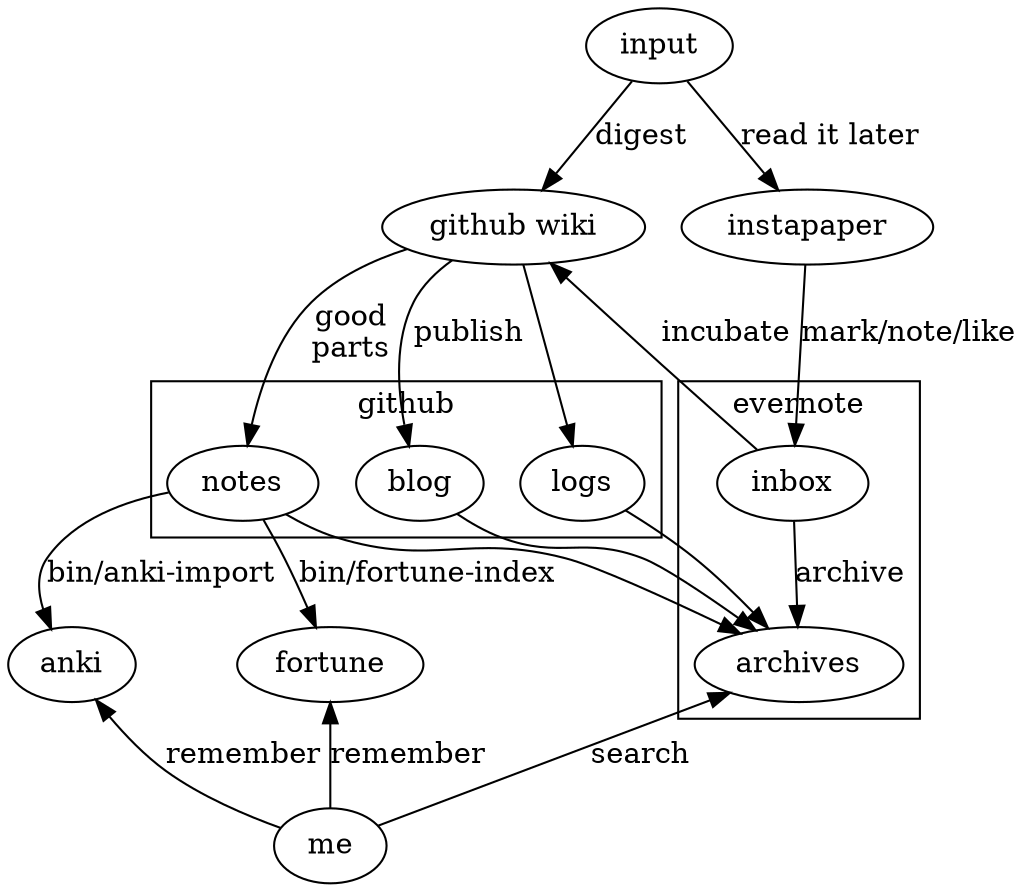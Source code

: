 strict digraph {
    input [label="input"];
    wiki [label="github wiki"];
    instapaper [label="instapaper"];
    subgraph cluster_evernote {
        label="evernote";
        inbox [label="inbox"];
        archives [label="archives"];
    }
    subgraph cluster_github {
        label="github";
        notes [label="notes"];
        blog [label="blog"];
        logs [label="logs"];
    }
    anki [label="anki"];
    fortune [label="fortune"];
    me [label="me"];

    input -> wiki [label="digest"];
    input -> instapaper [label="read it later"];
    instapaper -> inbox [label="mark/note/like"];
    inbox -> wiki [label="incubate"];
    inbox -> archives [label="archive"];
    wiki -> notes [label="good\nparts"];
    wiki -> blog [label="publish"];
    wiki -> logs;
    { notes, logs, blog } -> archives;
    notes -> anki [label="bin/anki-import"];
    notes -> fortune [label="bin/fortune-index"];

    { anki, fortune } -> me [label="remember", dir=back];
    archives -> me [label="search", dir=back];
}
